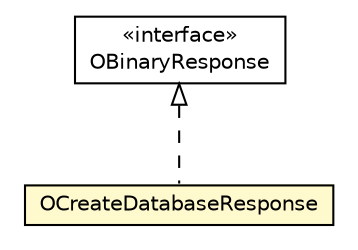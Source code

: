 #!/usr/local/bin/dot
#
# Class diagram 
# Generated by UMLGraph version R5_6-24-gf6e263 (http://www.umlgraph.org/)
#

digraph G {
	edge [fontname="Helvetica",fontsize=10,labelfontname="Helvetica",labelfontsize=10];
	node [fontname="Helvetica",fontsize=10,shape=plaintext];
	nodesep=0.25;
	ranksep=0.5;
	// com.orientechnologies.orient.client.remote.OBinaryResponse
	c2557755 [label=<<table title="com.orientechnologies.orient.client.remote.OBinaryResponse" border="0" cellborder="1" cellspacing="0" cellpadding="2" port="p" href="../OBinaryResponse.html">
		<tr><td><table border="0" cellspacing="0" cellpadding="1">
<tr><td align="center" balign="center"> &#171;interface&#187; </td></tr>
<tr><td align="center" balign="center"> OBinaryResponse </td></tr>
		</table></td></tr>
		</table>>, URL="../OBinaryResponse.html", fontname="Helvetica", fontcolor="black", fontsize=10.0];
	// com.orientechnologies.orient.client.remote.message.OCreateDatabaseResponse
	c2557927 [label=<<table title="com.orientechnologies.orient.client.remote.message.OCreateDatabaseResponse" border="0" cellborder="1" cellspacing="0" cellpadding="2" port="p" bgcolor="lemonChiffon" href="./OCreateDatabaseResponse.html">
		<tr><td><table border="0" cellspacing="0" cellpadding="1">
<tr><td align="center" balign="center"> OCreateDatabaseResponse </td></tr>
		</table></td></tr>
		</table>>, URL="./OCreateDatabaseResponse.html", fontname="Helvetica", fontcolor="black", fontsize=10.0];
	//com.orientechnologies.orient.client.remote.message.OCreateDatabaseResponse implements com.orientechnologies.orient.client.remote.OBinaryResponse
	c2557755:p -> c2557927:p [dir=back,arrowtail=empty,style=dashed];
}

